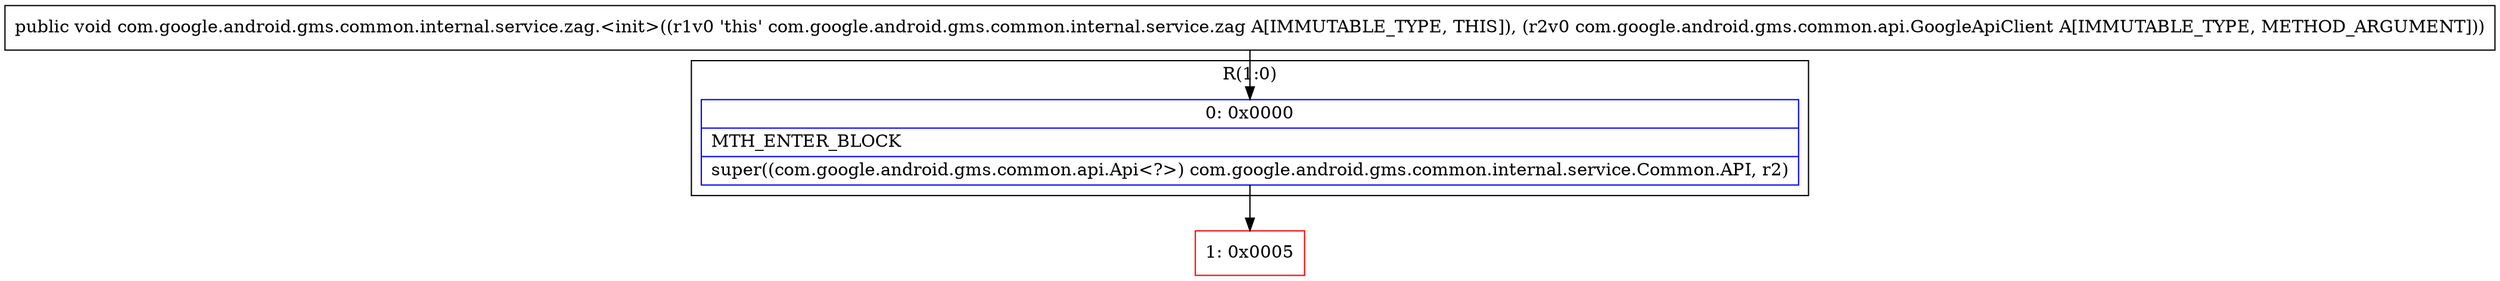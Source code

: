 digraph "CFG forcom.google.android.gms.common.internal.service.zag.\<init\>(Lcom\/google\/android\/gms\/common\/api\/GoogleApiClient;)V" {
subgraph cluster_Region_1836832963 {
label = "R(1:0)";
node [shape=record,color=blue];
Node_0 [shape=record,label="{0\:\ 0x0000|MTH_ENTER_BLOCK\l|super((com.google.android.gms.common.api.Api\<?\>) com.google.android.gms.common.internal.service.Common.API, r2)\l}"];
}
Node_1 [shape=record,color=red,label="{1\:\ 0x0005}"];
MethodNode[shape=record,label="{public void com.google.android.gms.common.internal.service.zag.\<init\>((r1v0 'this' com.google.android.gms.common.internal.service.zag A[IMMUTABLE_TYPE, THIS]), (r2v0 com.google.android.gms.common.api.GoogleApiClient A[IMMUTABLE_TYPE, METHOD_ARGUMENT])) }"];
MethodNode -> Node_0;
Node_0 -> Node_1;
}

